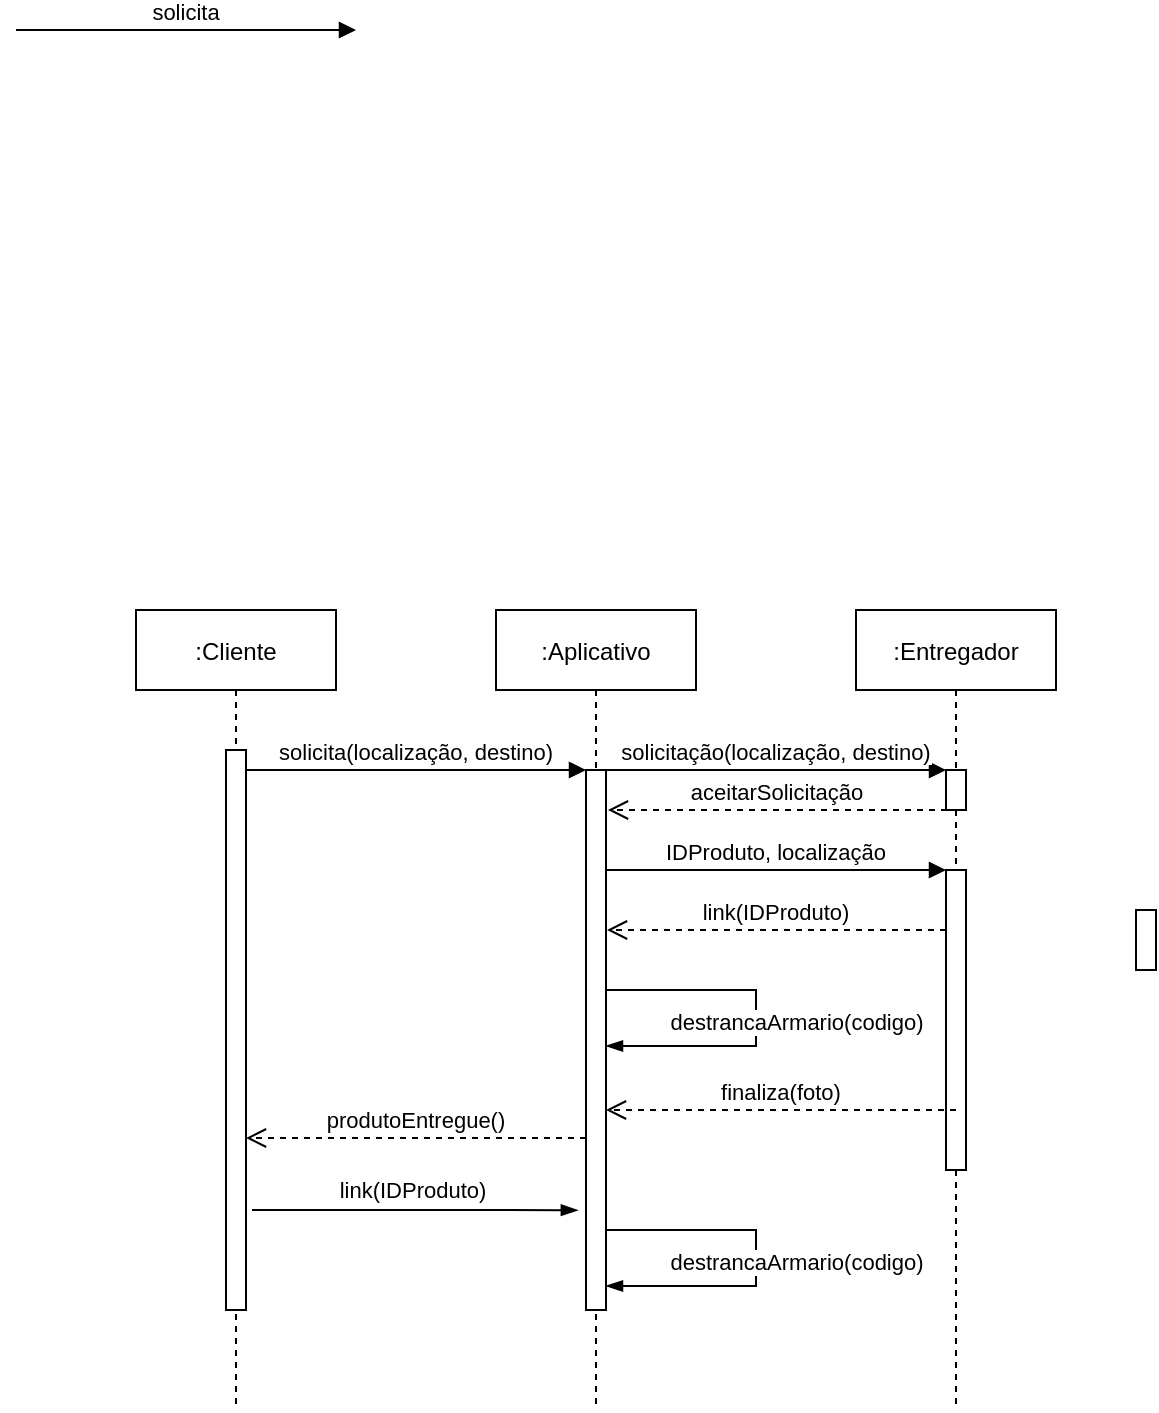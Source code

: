 <mxfile version="18.0.7" type="github">
  <diagram id="kgpKYQtTHZ0yAKxKKP6v" name="Page-1">
    <mxGraphModel dx="561" dy="1409" grid="1" gridSize="10" guides="1" tooltips="1" connect="1" arrows="1" fold="1" page="1" pageScale="1" pageWidth="850" pageHeight="1100" background="#ffffff" math="0" shadow="0">
      <root>
        <mxCell id="0" />
        <mxCell id="1" parent="0" />
        <mxCell id="3nuBFxr9cyL0pnOWT2aG-1" value=":Cliente" style="shape=umlLifeline;perimeter=lifelinePerimeter;container=1;collapsible=0;recursiveResize=0;rounded=0;shadow=0;strokeWidth=1;" parent="1" vertex="1">
          <mxGeometry x="120" y="80" width="100" height="400" as="geometry" />
        </mxCell>
        <mxCell id="3nuBFxr9cyL0pnOWT2aG-2" value="" style="points=[];perimeter=orthogonalPerimeter;rounded=0;shadow=0;strokeWidth=1;" parent="3nuBFxr9cyL0pnOWT2aG-1" vertex="1">
          <mxGeometry x="45" y="70" width="10" height="280" as="geometry" />
        </mxCell>
        <mxCell id="3nuBFxr9cyL0pnOWT2aG-5" value=":Aplicativo" style="shape=umlLifeline;perimeter=lifelinePerimeter;container=1;collapsible=0;recursiveResize=0;rounded=0;shadow=0;strokeWidth=1;" parent="1" vertex="1">
          <mxGeometry x="300" y="80" width="100" height="400" as="geometry" />
        </mxCell>
        <mxCell id="3nuBFxr9cyL0pnOWT2aG-6" value="" style="points=[];perimeter=orthogonalPerimeter;rounded=0;shadow=0;strokeWidth=1;" parent="3nuBFxr9cyL0pnOWT2aG-5" vertex="1">
          <mxGeometry x="45" y="80" width="10" height="270" as="geometry" />
        </mxCell>
        <mxCell id="YM6FdypdWrKnIj3ldF_I-10" value="solicitação(localização, destino)" style="verticalAlign=bottom;endArrow=block;entryX=0;entryY=0;shadow=0;strokeWidth=1;" edge="1" parent="3nuBFxr9cyL0pnOWT2aG-5">
          <mxGeometry relative="1" as="geometry">
            <mxPoint x="55" y="80.0" as="sourcePoint" />
            <mxPoint x="225" y="80.0" as="targetPoint" />
          </mxGeometry>
        </mxCell>
        <mxCell id="YM6FdypdWrKnIj3ldF_I-15" value="IDProduto, localização" style="verticalAlign=bottom;endArrow=block;entryX=0;entryY=0;shadow=0;strokeWidth=1;" edge="1" parent="3nuBFxr9cyL0pnOWT2aG-5">
          <mxGeometry relative="1" as="geometry">
            <mxPoint x="55" y="130.0" as="sourcePoint" />
            <mxPoint x="225" y="130.0" as="targetPoint" />
          </mxGeometry>
        </mxCell>
        <mxCell id="YM6FdypdWrKnIj3ldF_I-19" style="edgeStyle=orthogonalEdgeStyle;rounded=0;orthogonalLoop=1;jettySize=auto;html=1;endArrow=blockThin;endFill=1;" edge="1" parent="3nuBFxr9cyL0pnOWT2aG-5" source="3nuBFxr9cyL0pnOWT2aG-6" target="3nuBFxr9cyL0pnOWT2aG-6">
          <mxGeometry relative="1" as="geometry">
            <mxPoint x="60" y="218" as="targetPoint" />
            <Array as="points">
              <mxPoint x="130" y="190" />
              <mxPoint x="130" y="218" />
            </Array>
          </mxGeometry>
        </mxCell>
        <mxCell id="YM6FdypdWrKnIj3ldF_I-20" value="destrancaArmario(codigo)" style="edgeLabel;html=1;align=center;verticalAlign=middle;resizable=0;points=[];" vertex="1" connectable="0" parent="YM6FdypdWrKnIj3ldF_I-19">
          <mxGeometry x="0.125" relative="1" as="geometry">
            <mxPoint x="20" y="-9" as="offset" />
          </mxGeometry>
        </mxCell>
        <mxCell id="3nuBFxr9cyL0pnOWT2aG-8" value="solicita(localização, destino)" style="verticalAlign=bottom;endArrow=block;entryX=0;entryY=0;shadow=0;strokeWidth=1;" parent="1" source="3nuBFxr9cyL0pnOWT2aG-2" target="3nuBFxr9cyL0pnOWT2aG-6" edge="1">
          <mxGeometry relative="1" as="geometry">
            <mxPoint x="275" y="160" as="sourcePoint" />
          </mxGeometry>
        </mxCell>
        <mxCell id="YM6FdypdWrKnIj3ldF_I-2" value=":Entregador" style="shape=umlLifeline;perimeter=lifelinePerimeter;container=1;collapsible=0;recursiveResize=0;rounded=0;shadow=0;strokeWidth=1;" vertex="1" parent="1">
          <mxGeometry x="480" y="80" width="100" height="400" as="geometry" />
        </mxCell>
        <mxCell id="YM6FdypdWrKnIj3ldF_I-3" value="" style="points=[];perimeter=orthogonalPerimeter;rounded=0;shadow=0;strokeWidth=1;" vertex="1" parent="YM6FdypdWrKnIj3ldF_I-2">
          <mxGeometry x="45" y="80" width="10" height="20" as="geometry" />
        </mxCell>
        <mxCell id="YM6FdypdWrKnIj3ldF_I-5" value="" style="points=[];perimeter=orthogonalPerimeter;rounded=0;shadow=0;strokeWidth=1;" vertex="1" parent="YM6FdypdWrKnIj3ldF_I-2">
          <mxGeometry x="45" y="130" width="10" height="150" as="geometry" />
        </mxCell>
        <mxCell id="YM6FdypdWrKnIj3ldF_I-16" value="link(IDProduto)" style="verticalAlign=bottom;endArrow=open;dashed=1;endSize=8;shadow=0;strokeWidth=1;" edge="1" parent="YM6FdypdWrKnIj3ldF_I-2">
          <mxGeometry relative="1" as="geometry">
            <mxPoint x="-124.5" y="160.0" as="targetPoint" />
            <mxPoint x="45" y="160.0" as="sourcePoint" />
            <Array as="points">
              <mxPoint x="-74.5" y="160" />
            </Array>
          </mxGeometry>
        </mxCell>
        <mxCell id="YM6FdypdWrKnIj3ldF_I-9" value="solicita" style="verticalAlign=bottom;endArrow=block;entryX=0;entryY=0;shadow=0;strokeWidth=1;" edge="1" parent="1">
          <mxGeometry relative="1" as="geometry">
            <mxPoint x="60" y="-210.0" as="sourcePoint" />
            <mxPoint x="230" y="-210.0" as="targetPoint" />
          </mxGeometry>
        </mxCell>
        <mxCell id="YM6FdypdWrKnIj3ldF_I-13" value="aceitarSolicitação" style="verticalAlign=bottom;endArrow=open;dashed=1;endSize=8;shadow=0;strokeWidth=1;" edge="1" parent="1">
          <mxGeometry relative="1" as="geometry">
            <mxPoint x="356" y="180" as="targetPoint" />
            <mxPoint x="525.5" y="180.0" as="sourcePoint" />
            <Array as="points">
              <mxPoint x="406" y="180" />
            </Array>
          </mxGeometry>
        </mxCell>
        <mxCell id="YM6FdypdWrKnIj3ldF_I-21" value="" style="points=[];perimeter=orthogonalPerimeter;rounded=0;shadow=0;strokeWidth=1;" vertex="1" parent="1">
          <mxGeometry x="620" y="230" width="10" height="30" as="geometry" />
        </mxCell>
        <mxCell id="YM6FdypdWrKnIj3ldF_I-22" value="finaliza(foto)" style="verticalAlign=bottom;endArrow=open;dashed=1;endSize=8;shadow=0;strokeWidth=1;" edge="1" parent="1">
          <mxGeometry relative="1" as="geometry">
            <mxPoint x="355" y="330" as="targetPoint" />
            <mxPoint x="530" y="330" as="sourcePoint" />
            <Array as="points">
              <mxPoint x="395" y="330" />
            </Array>
          </mxGeometry>
        </mxCell>
        <mxCell id="YM6FdypdWrKnIj3ldF_I-23" value="produtoEntregue()" style="verticalAlign=bottom;endArrow=open;dashed=1;endSize=8;shadow=0;strokeWidth=1;" edge="1" parent="1">
          <mxGeometry relative="1" as="geometry">
            <mxPoint x="175" y="344" as="targetPoint" />
            <mxPoint x="345" y="344.0" as="sourcePoint" />
            <Array as="points">
              <mxPoint x="205" y="344" />
            </Array>
          </mxGeometry>
        </mxCell>
        <mxCell id="YM6FdypdWrKnIj3ldF_I-25" style="edgeStyle=orthogonalEdgeStyle;rounded=0;orthogonalLoop=1;jettySize=auto;html=1;entryX=-0.208;entryY=0.957;entryDx=0;entryDy=0;entryPerimeter=0;endArrow=blockThin;endFill=1;" edge="1" parent="1">
          <mxGeometry relative="1" as="geometry">
            <mxPoint x="178" y="380" as="sourcePoint" />
            <mxPoint x="340.92" y="380.11" as="targetPoint" />
            <Array as="points">
              <mxPoint x="303" y="380" />
              <mxPoint x="303" y="380" />
            </Array>
          </mxGeometry>
        </mxCell>
        <mxCell id="YM6FdypdWrKnIj3ldF_I-26" value="link(IDProduto)" style="edgeLabel;html=1;align=center;verticalAlign=middle;resizable=0;points=[];" vertex="1" connectable="0" parent="YM6FdypdWrKnIj3ldF_I-25">
          <mxGeometry x="-0.409" y="-1" relative="1" as="geometry">
            <mxPoint x="32" y="-11" as="offset" />
          </mxGeometry>
        </mxCell>
        <mxCell id="YM6FdypdWrKnIj3ldF_I-27" style="edgeStyle=orthogonalEdgeStyle;rounded=0;orthogonalLoop=1;jettySize=auto;html=1;endArrow=blockThin;endFill=1;" edge="1" parent="1">
          <mxGeometry relative="1" as="geometry">
            <mxPoint x="355" y="389.997" as="sourcePoint" />
            <mxPoint x="355" y="417.997" as="targetPoint" />
            <Array as="points">
              <mxPoint x="430" y="389.97" />
              <mxPoint x="430" y="417.97" />
            </Array>
          </mxGeometry>
        </mxCell>
        <mxCell id="YM6FdypdWrKnIj3ldF_I-28" value="destrancaArmario(codigo)" style="edgeLabel;html=1;align=center;verticalAlign=middle;resizable=0;points=[];" vertex="1" connectable="0" parent="YM6FdypdWrKnIj3ldF_I-27">
          <mxGeometry x="0.125" relative="1" as="geometry">
            <mxPoint x="20" y="-9" as="offset" />
          </mxGeometry>
        </mxCell>
      </root>
    </mxGraphModel>
  </diagram>
</mxfile>
